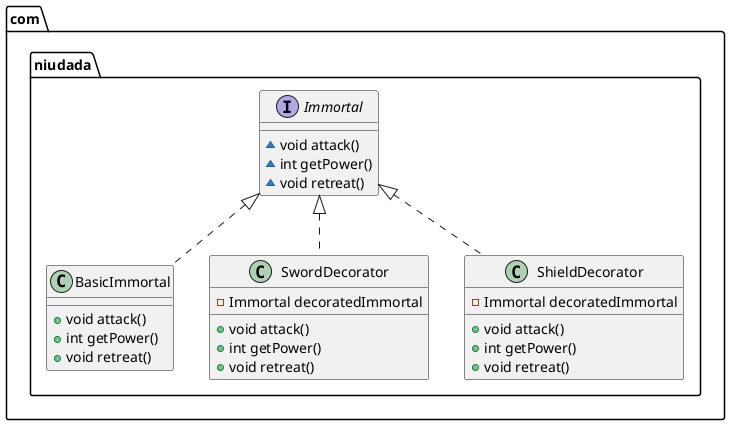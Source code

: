 @startuml
class com.niudada.BasicImmortal {
+ void attack()
+ int getPower()
+ void retreat()
}

interface com.niudada.Immortal {
~ void attack()
~ int getPower()
~ void retreat()
}

class com.niudada.SwordDecorator {
- Immortal decoratedImmortal
+ void attack()
+ int getPower()
+ void retreat()
}


class com.niudada.ShieldDecorator {
- Immortal decoratedImmortal
+ void attack()
+ int getPower()
+ void retreat()
}




com.niudada.Immortal <|.. com.niudada.BasicImmortal
com.niudada.Immortal <|.. com.niudada.SwordDecorator
com.niudada.Immortal <|.. com.niudada.ShieldDecorator
@enduml